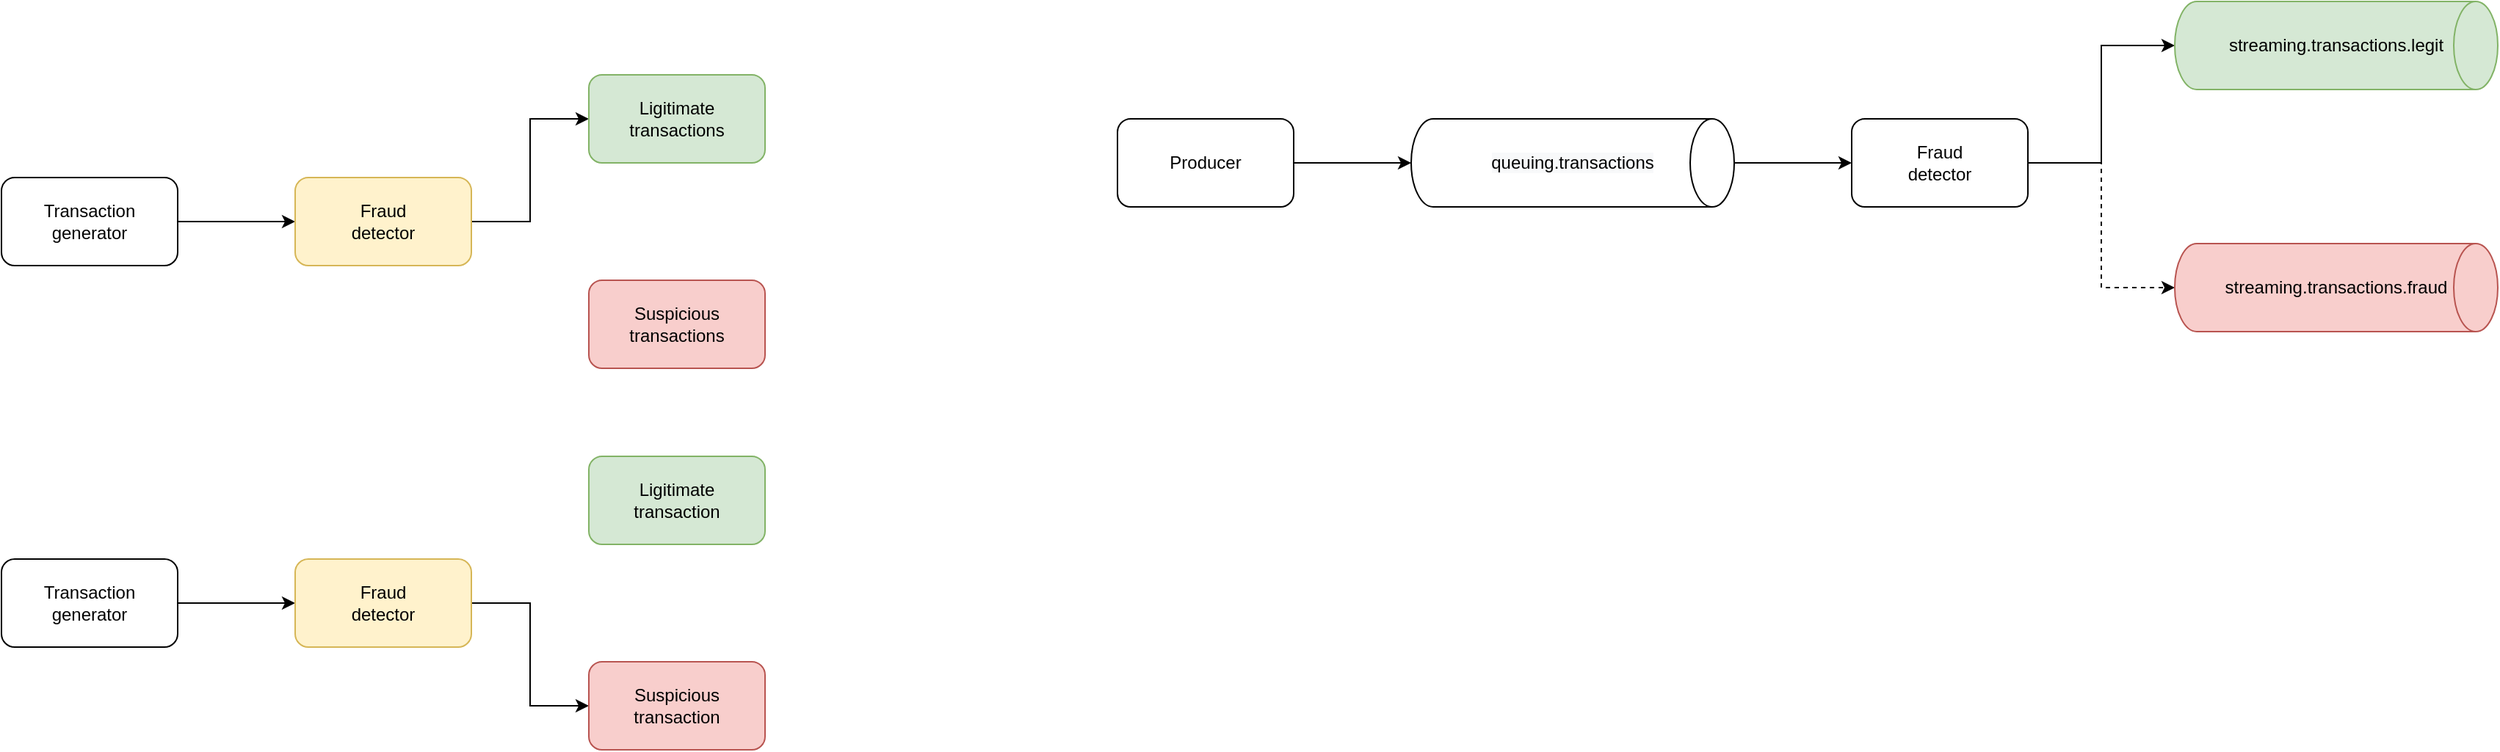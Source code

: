<mxfile version="20.6.0" type="device"><diagram id="8DdT2UHAevaqOTPgixrM" name="Страница 1"><mxGraphModel dx="1226" dy="1161" grid="1" gridSize="10" guides="1" tooltips="1" connect="1" arrows="1" fold="1" page="1" pageScale="1" pageWidth="1169" pageHeight="827" math="0" shadow="0"><root><mxCell id="0"/><mxCell id="1" parent="0"/><mxCell id="goKKYSoUv6gIuxCVxlR0-6" style="edgeStyle=orthogonalEdgeStyle;rounded=0;orthogonalLoop=1;jettySize=auto;html=1;entryX=0;entryY=0.5;entryDx=0;entryDy=0;" parent="1" source="goKKYSoUv6gIuxCVxlR0-1" target="goKKYSoUv6gIuxCVxlR0-2" edge="1"><mxGeometry relative="1" as="geometry"/></mxCell><mxCell id="goKKYSoUv6gIuxCVxlR0-1" value="Transaction&lt;br&gt;generator" style="rounded=1;whiteSpace=wrap;html=1;" parent="1" vertex="1"><mxGeometry x="120" y="170" width="120" height="60" as="geometry"/></mxCell><mxCell id="goKKYSoUv6gIuxCVxlR0-7" style="edgeStyle=orthogonalEdgeStyle;rounded=0;orthogonalLoop=1;jettySize=auto;html=1;entryX=0;entryY=0.5;entryDx=0;entryDy=0;" parent="1" source="goKKYSoUv6gIuxCVxlR0-2" target="goKKYSoUv6gIuxCVxlR0-3" edge="1"><mxGeometry relative="1" as="geometry"/></mxCell><mxCell id="goKKYSoUv6gIuxCVxlR0-2" value="Fraud &lt;br&gt;detector" style="rounded=1;whiteSpace=wrap;html=1;fillColor=#fff2cc;strokeColor=#d6b656;" parent="1" vertex="1"><mxGeometry x="320" y="170" width="120" height="60" as="geometry"/></mxCell><mxCell id="goKKYSoUv6gIuxCVxlR0-3" value="Ligitimate&lt;br&gt;transactions" style="rounded=1;whiteSpace=wrap;html=1;fillColor=#d5e8d4;strokeColor=#82b366;" parent="1" vertex="1"><mxGeometry x="520" y="100" width="120" height="60" as="geometry"/></mxCell><mxCell id="goKKYSoUv6gIuxCVxlR0-4" value="Suspicious&lt;br&gt;transactions" style="rounded=1;whiteSpace=wrap;html=1;fillColor=#f8cecc;strokeColor=#b85450;" parent="1" vertex="1"><mxGeometry x="520" y="240" width="120" height="60" as="geometry"/></mxCell><mxCell id="goKKYSoUv6gIuxCVxlR0-8" style="edgeStyle=orthogonalEdgeStyle;rounded=0;orthogonalLoop=1;jettySize=auto;html=1;entryX=0;entryY=0.5;entryDx=0;entryDy=0;" parent="1" source="goKKYSoUv6gIuxCVxlR0-9" target="goKKYSoUv6gIuxCVxlR0-11" edge="1"><mxGeometry relative="1" as="geometry"/></mxCell><mxCell id="goKKYSoUv6gIuxCVxlR0-9" value="Transaction&lt;br&gt;generator" style="rounded=1;whiteSpace=wrap;html=1;" parent="1" vertex="1"><mxGeometry x="120" y="430" width="120" height="60" as="geometry"/></mxCell><mxCell id="goKKYSoUv6gIuxCVxlR0-10" style="edgeStyle=orthogonalEdgeStyle;rounded=0;orthogonalLoop=1;jettySize=auto;html=1;entryX=0;entryY=0.5;entryDx=0;entryDy=0;" parent="1" source="goKKYSoUv6gIuxCVxlR0-11" target="goKKYSoUv6gIuxCVxlR0-13" edge="1"><mxGeometry relative="1" as="geometry"/></mxCell><mxCell id="goKKYSoUv6gIuxCVxlR0-11" value="Fraud &lt;br&gt;detector" style="rounded=1;whiteSpace=wrap;html=1;fillColor=#fff2cc;strokeColor=#d6b656;" parent="1" vertex="1"><mxGeometry x="320" y="430" width="120" height="60" as="geometry"/></mxCell><mxCell id="goKKYSoUv6gIuxCVxlR0-12" value="Ligitimate&lt;br&gt;transaction" style="rounded=1;whiteSpace=wrap;html=1;fillColor=#d5e8d4;strokeColor=#82b366;" parent="1" vertex="1"><mxGeometry x="520" y="360" width="120" height="60" as="geometry"/></mxCell><mxCell id="goKKYSoUv6gIuxCVxlR0-13" value="Suspicious&lt;br&gt;transaction" style="rounded=1;whiteSpace=wrap;html=1;fillColor=#f8cecc;strokeColor=#b85450;" parent="1" vertex="1"><mxGeometry x="520" y="500" width="120" height="60" as="geometry"/></mxCell><mxCell id="goKKYSoUv6gIuxCVxlR0-14" style="edgeStyle=orthogonalEdgeStyle;rounded=0;orthogonalLoop=1;jettySize=auto;html=1;entryX=0.5;entryY=1;entryDx=0;entryDy=0;entryPerimeter=0;" parent="1" source="goKKYSoUv6gIuxCVxlR0-15" target="goKKYSoUv6gIuxCVxlR0-20" edge="1"><mxGeometry relative="1" as="geometry"><mxPoint x="1040" y="200" as="targetPoint"/></mxGeometry></mxCell><mxCell id="goKKYSoUv6gIuxCVxlR0-15" value="Producer" style="rounded=1;whiteSpace=wrap;html=1;" parent="1" vertex="1"><mxGeometry x="880" y="130" width="120" height="60" as="geometry"/></mxCell><mxCell id="goKKYSoUv6gIuxCVxlR0-29" style="edgeStyle=orthogonalEdgeStyle;rounded=0;orthogonalLoop=1;jettySize=auto;html=1;entryX=0;entryY=0.5;entryDx=0;entryDy=0;strokeWidth=1;" parent="1" source="goKKYSoUv6gIuxCVxlR0-20" target="goKKYSoUv6gIuxCVxlR0-22" edge="1"><mxGeometry relative="1" as="geometry"/></mxCell><mxCell id="goKKYSoUv6gIuxCVxlR0-20" value="" style="shape=cylinder3;whiteSpace=wrap;html=1;boundedLbl=1;backgroundOutline=1;size=15;strokeWidth=1;rotation=90;" parent="1" vertex="1"><mxGeometry x="1160" y="50" width="60" height="220" as="geometry"/></mxCell><mxCell id="goKKYSoUv6gIuxCVxlR0-21" value="&lt;span style=&quot;color: rgb(0, 0, 0); font-family: Helvetica; font-size: 12px; font-style: normal; font-variant-ligatures: normal; font-variant-caps: normal; font-weight: 400; letter-spacing: normal; orphans: 2; text-indent: 0px; text-transform: none; widows: 2; word-spacing: 0px; -webkit-text-stroke-width: 0px; text-decoration-thickness: initial; text-decoration-style: initial; text-decoration-color: initial; background-color: rgb(248, 249, 250);&quot;&gt;queuing.transactions&lt;/span&gt;" style="text;whiteSpace=wrap;html=1;align=center;verticalAlign=middle;" parent="1" vertex="1"><mxGeometry x="1120" y="135" width="140" height="50" as="geometry"/></mxCell><mxCell id="goKKYSoUv6gIuxCVxlR0-27" style="edgeStyle=orthogonalEdgeStyle;rounded=0;orthogonalLoop=1;jettySize=auto;html=1;entryX=0.5;entryY=1;entryDx=0;entryDy=0;entryPerimeter=0;" parent="1" source="goKKYSoUv6gIuxCVxlR0-22" target="goKKYSoUv6gIuxCVxlR0-23" edge="1"><mxGeometry relative="1" as="geometry"/></mxCell><mxCell id="goKKYSoUv6gIuxCVxlR0-28" style="edgeStyle=orthogonalEdgeStyle;rounded=0;orthogonalLoop=1;jettySize=auto;html=1;entryX=0.5;entryY=1;entryDx=0;entryDy=0;entryPerimeter=0;dashed=1;" parent="1" source="goKKYSoUv6gIuxCVxlR0-22" target="goKKYSoUv6gIuxCVxlR0-25" edge="1"><mxGeometry relative="1" as="geometry"/></mxCell><mxCell id="goKKYSoUv6gIuxCVxlR0-22" value="Fraud&lt;br&gt;detector" style="rounded=1;whiteSpace=wrap;html=1;" parent="1" vertex="1"><mxGeometry x="1380" y="130" width="120" height="60" as="geometry"/></mxCell><mxCell id="goKKYSoUv6gIuxCVxlR0-23" value="" style="shape=cylinder3;whiteSpace=wrap;html=1;boundedLbl=1;backgroundOutline=1;size=15;strokeWidth=1;rotation=90;fillColor=#d5e8d4;strokeColor=#82b366;" parent="1" vertex="1"><mxGeometry x="1680" y="-30" width="60" height="220" as="geometry"/></mxCell><mxCell id="goKKYSoUv6gIuxCVxlR0-24" value="&lt;span style=&quot;color: rgb(0, 0, 0); font-family: Helvetica; font-size: 12px; font-style: normal; font-variant-ligatures: normal; font-variant-caps: normal; font-weight: 400; letter-spacing: normal; orphans: 2; text-indent: 0px; text-transform: none; widows: 2; word-spacing: 0px; -webkit-text-stroke-width: 0px; text-decoration-thickness: initial; text-decoration-style: initial; text-decoration-color: initial; background-color: rgb(213, 232, 212);&quot;&gt;streaming.transactions.legit&lt;/span&gt;" style="text;whiteSpace=wrap;html=1;align=center;verticalAlign=middle;fillColor=#d5e8d4;strokeColor=none;" parent="1" vertex="1"><mxGeometry x="1640" y="55" width="140" height="50" as="geometry"/></mxCell><mxCell id="goKKYSoUv6gIuxCVxlR0-25" value="" style="shape=cylinder3;whiteSpace=wrap;html=1;boundedLbl=1;backgroundOutline=1;size=15;strokeWidth=1;rotation=90;fillColor=#f8cecc;strokeColor=#b85450;" parent="1" vertex="1"><mxGeometry x="1680" y="135" width="60" height="220" as="geometry"/></mxCell><mxCell id="goKKYSoUv6gIuxCVxlR0-26" value="streaming.transactions.fraud" style="text;whiteSpace=wrap;html=1;align=center;verticalAlign=middle;" parent="1" vertex="1"><mxGeometry x="1640" y="220" width="140" height="50" as="geometry"/></mxCell></root></mxGraphModel></diagram></mxfile>